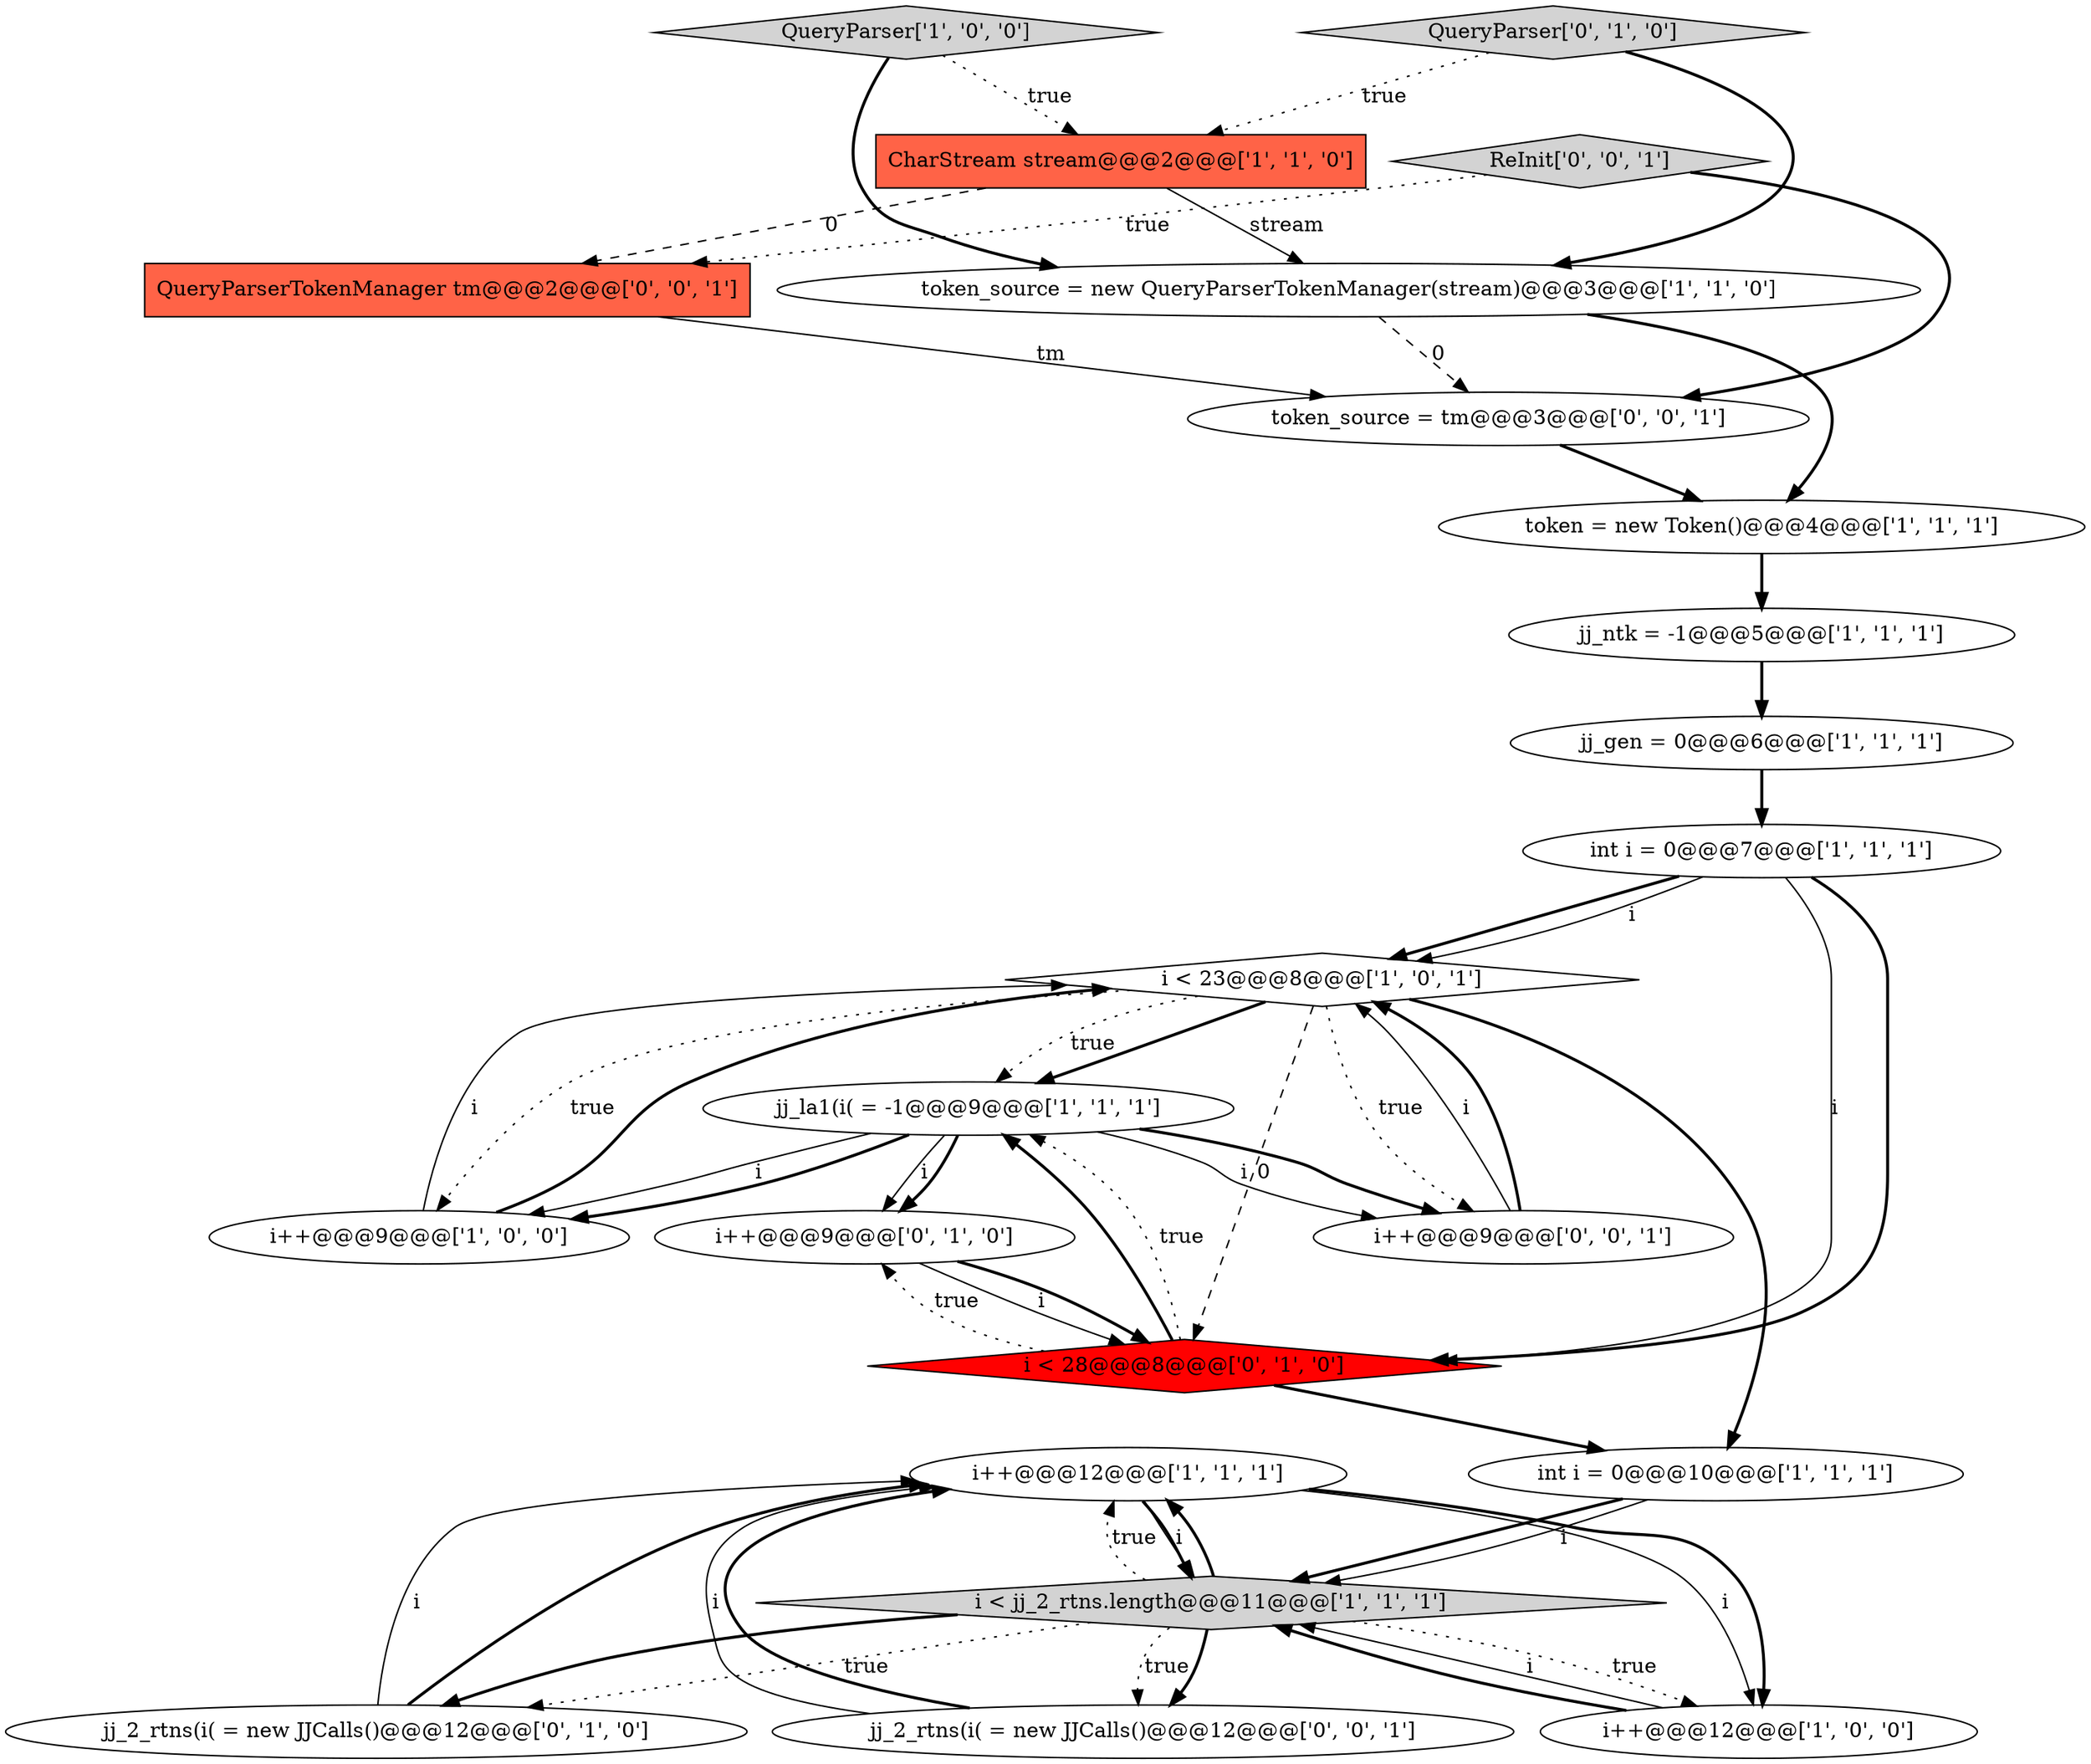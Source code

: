 digraph {
12 [style = filled, label = "i++@@@12@@@['1', '1', '1']", fillcolor = white, shape = ellipse image = "AAA0AAABBB1BBB"];
16 [style = filled, label = "QueryParser['0', '1', '0']", fillcolor = lightgray, shape = diamond image = "AAA0AAABBB2BBB"];
7 [style = filled, label = "int i = 0@@@10@@@['1', '1', '1']", fillcolor = white, shape = ellipse image = "AAA0AAABBB1BBB"];
11 [style = filled, label = "jj_ntk = -1@@@5@@@['1', '1', '1']", fillcolor = white, shape = ellipse image = "AAA0AAABBB1BBB"];
18 [style = filled, label = "ReInit['0', '0', '1']", fillcolor = lightgray, shape = diamond image = "AAA0AAABBB3BBB"];
22 [style = filled, label = "token_source = tm@@@3@@@['0', '0', '1']", fillcolor = white, shape = ellipse image = "AAA0AAABBB3BBB"];
2 [style = filled, label = "QueryParser['1', '0', '0']", fillcolor = lightgray, shape = diamond image = "AAA0AAABBB1BBB"];
13 [style = filled, label = "token = new Token()@@@4@@@['1', '1', '1']", fillcolor = white, shape = ellipse image = "AAA0AAABBB1BBB"];
3 [style = filled, label = "i++@@@9@@@['1', '0', '0']", fillcolor = white, shape = ellipse image = "AAA0AAABBB1BBB"];
21 [style = filled, label = "jj_2_rtns(i( = new JJCalls()@@@12@@@['0', '0', '1']", fillcolor = white, shape = ellipse image = "AAA0AAABBB3BBB"];
15 [style = filled, label = "jj_2_rtns(i( = new JJCalls()@@@12@@@['0', '1', '0']", fillcolor = white, shape = ellipse image = "AAA0AAABBB2BBB"];
20 [style = filled, label = "QueryParserTokenManager tm@@@2@@@['0', '0', '1']", fillcolor = tomato, shape = box image = "AAA0AAABBB3BBB"];
0 [style = filled, label = "token_source = new QueryParserTokenManager(stream)@@@3@@@['1', '1', '0']", fillcolor = white, shape = ellipse image = "AAA0AAABBB1BBB"];
1 [style = filled, label = "jj_gen = 0@@@6@@@['1', '1', '1']", fillcolor = white, shape = ellipse image = "AAA0AAABBB1BBB"];
6 [style = filled, label = "i < 23@@@8@@@['1', '0', '1']", fillcolor = white, shape = diamond image = "AAA0AAABBB1BBB"];
10 [style = filled, label = "jj_la1(i( = -1@@@9@@@['1', '1', '1']", fillcolor = white, shape = ellipse image = "AAA0AAABBB1BBB"];
17 [style = filled, label = "i++@@@9@@@['0', '1', '0']", fillcolor = white, shape = ellipse image = "AAA0AAABBB2BBB"];
14 [style = filled, label = "i < 28@@@8@@@['0', '1', '0']", fillcolor = red, shape = diamond image = "AAA1AAABBB2BBB"];
8 [style = filled, label = "i < jj_2_rtns.length@@@11@@@['1', '1', '1']", fillcolor = lightgray, shape = diamond image = "AAA0AAABBB1BBB"];
19 [style = filled, label = "i++@@@9@@@['0', '0', '1']", fillcolor = white, shape = ellipse image = "AAA0AAABBB3BBB"];
4 [style = filled, label = "CharStream stream@@@2@@@['1', '1', '0']", fillcolor = tomato, shape = box image = "AAA0AAABBB1BBB"];
9 [style = filled, label = "i++@@@12@@@['1', '0', '0']", fillcolor = white, shape = ellipse image = "AAA0AAABBB1BBB"];
5 [style = filled, label = "int i = 0@@@7@@@['1', '1', '1']", fillcolor = white, shape = ellipse image = "AAA0AAABBB1BBB"];
1->5 [style = bold, label=""];
12->9 [style = solid, label="i"];
16->0 [style = bold, label=""];
8->15 [style = bold, label=""];
0->13 [style = bold, label=""];
8->21 [style = dotted, label="true"];
11->1 [style = bold, label=""];
4->0 [style = solid, label="stream"];
10->19 [style = bold, label=""];
10->17 [style = solid, label="i"];
12->8 [style = solid, label="i"];
14->10 [style = bold, label=""];
5->14 [style = solid, label="i"];
3->6 [style = bold, label=""];
10->3 [style = bold, label=""];
8->15 [style = dotted, label="true"];
10->17 [style = bold, label=""];
17->14 [style = solid, label="i"];
19->6 [style = solid, label="i"];
5->14 [style = bold, label=""];
18->20 [style = dotted, label="true"];
6->14 [style = dashed, label="0"];
7->8 [style = bold, label=""];
15->12 [style = solid, label="i"];
9->8 [style = bold, label=""];
13->11 [style = bold, label=""];
12->9 [style = bold, label=""];
19->6 [style = bold, label=""];
14->10 [style = dotted, label="true"];
16->4 [style = dotted, label="true"];
6->19 [style = dotted, label="true"];
0->22 [style = dashed, label="0"];
14->7 [style = bold, label=""];
21->12 [style = bold, label=""];
3->6 [style = solid, label="i"];
21->12 [style = solid, label="i"];
6->10 [style = dotted, label="true"];
14->17 [style = dotted, label="true"];
2->0 [style = bold, label=""];
18->22 [style = bold, label=""];
8->12 [style = dotted, label="true"];
5->6 [style = bold, label=""];
17->14 [style = bold, label=""];
4->20 [style = dashed, label="0"];
12->8 [style = bold, label=""];
6->10 [style = bold, label=""];
2->4 [style = dotted, label="true"];
8->21 [style = bold, label=""];
9->8 [style = solid, label="i"];
20->22 [style = solid, label="tm"];
15->12 [style = bold, label=""];
8->9 [style = dotted, label="true"];
6->7 [style = bold, label=""];
6->3 [style = dotted, label="true"];
7->8 [style = solid, label="i"];
5->6 [style = solid, label="i"];
8->12 [style = bold, label=""];
22->13 [style = bold, label=""];
10->3 [style = solid, label="i"];
10->19 [style = solid, label="i"];
}
